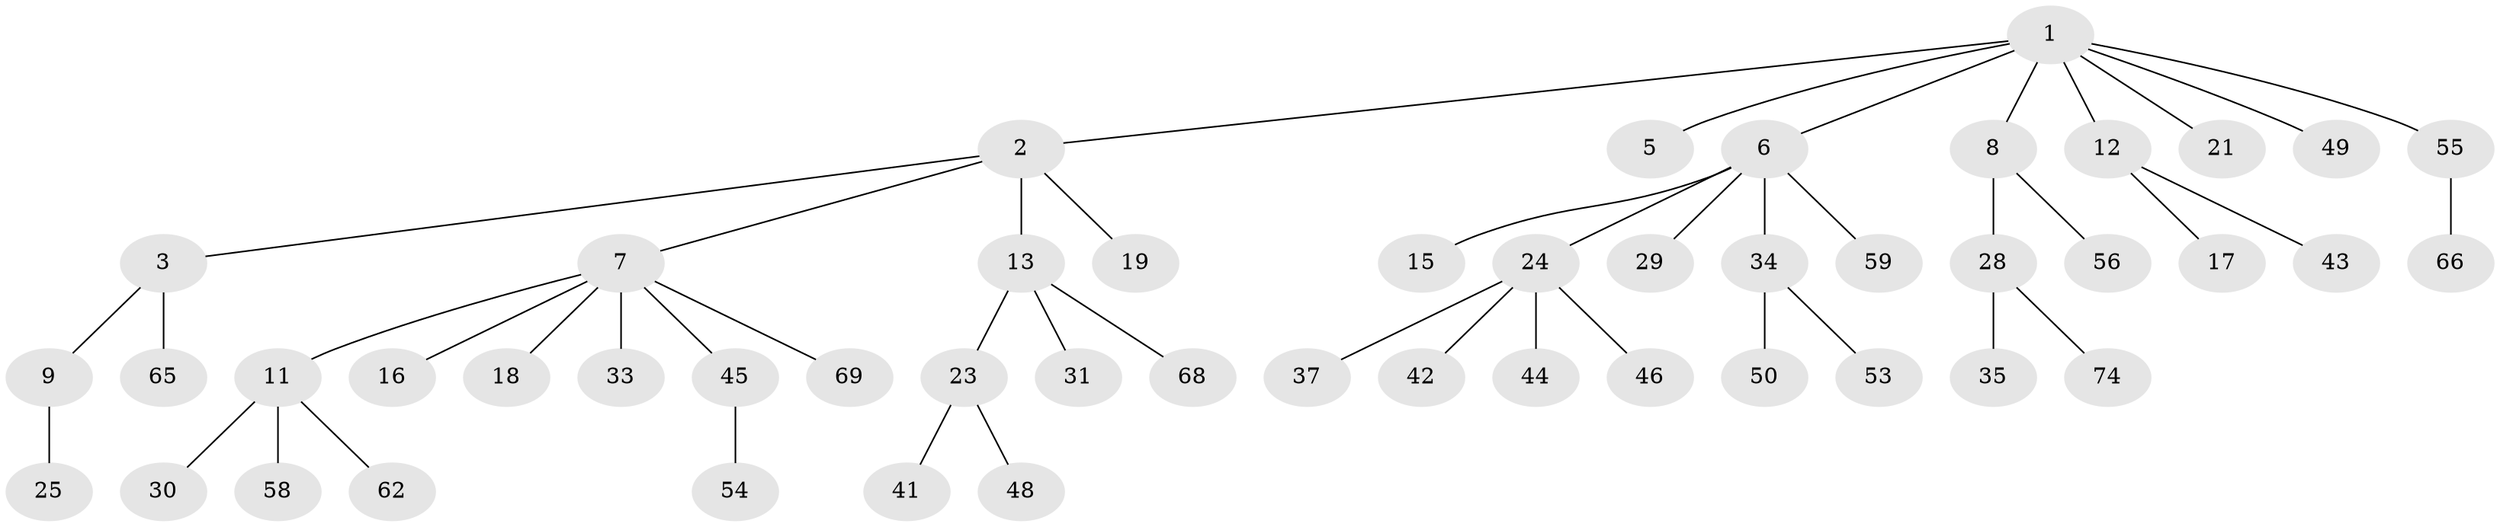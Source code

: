 // original degree distribution, {4: 0.08108108108108109, 5: 0.04054054054054054, 3: 0.08108108108108109, 6: 0.04054054054054054, 2: 0.20270270270270271, 1: 0.5540540540540541}
// Generated by graph-tools (version 1.1) at 2025/42/03/06/25 10:42:03]
// undirected, 49 vertices, 48 edges
graph export_dot {
graph [start="1"]
  node [color=gray90,style=filled];
  1 [super="+4"];
  2;
  3 [super="+10"];
  5 [super="+32"];
  6 [super="+14"];
  7 [super="+38"];
  8 [super="+20"];
  9 [super="+67"];
  11 [super="+22"];
  12 [super="+64"];
  13 [super="+40"];
  15 [super="+51"];
  16;
  17 [super="+36"];
  18 [super="+47"];
  19 [super="+52"];
  21 [super="+26"];
  23 [super="+60"];
  24 [super="+27"];
  25;
  28 [super="+39"];
  29;
  30;
  31;
  33;
  34 [super="+63"];
  35;
  37;
  41;
  42;
  43 [super="+57"];
  44;
  45 [super="+71"];
  46;
  48;
  49 [super="+72"];
  50;
  53;
  54;
  55 [super="+61"];
  56;
  58;
  59 [super="+73"];
  62;
  65;
  66 [super="+70"];
  68;
  69;
  74;
  1 -- 2;
  1 -- 8;
  1 -- 21;
  1 -- 49;
  1 -- 5;
  1 -- 6;
  1 -- 55;
  1 -- 12;
  2 -- 3;
  2 -- 7;
  2 -- 13;
  2 -- 19;
  3 -- 9;
  3 -- 65;
  6 -- 34;
  6 -- 24;
  6 -- 59;
  6 -- 29;
  6 -- 15;
  7 -- 11;
  7 -- 16;
  7 -- 18;
  7 -- 33;
  7 -- 45;
  7 -- 69;
  8 -- 56;
  8 -- 28;
  9 -- 25;
  11 -- 58;
  11 -- 62;
  11 -- 30;
  12 -- 17;
  12 -- 43;
  13 -- 23;
  13 -- 31;
  13 -- 68;
  23 -- 41;
  23 -- 48;
  24 -- 37;
  24 -- 42;
  24 -- 44;
  24 -- 46;
  28 -- 35;
  28 -- 74;
  34 -- 50;
  34 -- 53;
  45 -- 54;
  55 -- 66;
}
